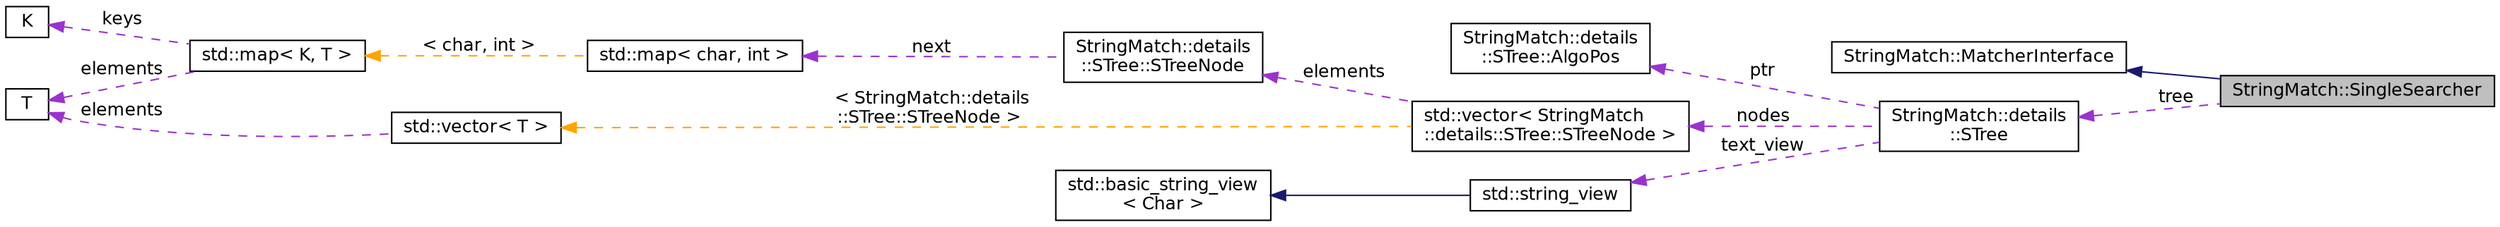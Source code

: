 digraph "StringMatch::SingleSearcher"
{
 // INTERACTIVE_SVG=YES
 // LATEX_PDF_SIZE
  edge [fontname="Helvetica",fontsize="12",labelfontname="Helvetica",labelfontsize="12"];
  node [fontname="Helvetica",fontsize="12",shape=record];
  rankdir="LR";
  Node1 [label="StringMatch::SingleSearcher",height=0.2,width=0.4,color="black", fillcolor="grey75", style="filled", fontcolor="black",tooltip="Searches for first occurrence of pattern in string Utilizes Ukkonen's compressed tree algorithm."];
  Node2 -> Node1 [dir="back",color="midnightblue",fontsize="12",style="solid",fontname="Helvetica"];
  Node2 [label="StringMatch::MatcherInterface",height=0.2,width=0.4,color="black", fillcolor="white", style="filled",URL="$a00901.html",tooltip="Interface for string matching algorithm."];
  Node3 -> Node1 [dir="back",color="darkorchid3",fontsize="12",style="dashed",label=" tree" ,fontname="Helvetica"];
  Node3 [label="StringMatch::details\l::STree",height=0.2,width=0.4,color="black", fillcolor="white", style="filled",URL="$a00885.html",tooltip="Compressed suffix tree Ukkonen's algorithm."];
  Node4 -> Node3 [dir="back",color="darkorchid3",fontsize="12",style="dashed",label=" ptr" ,fontname="Helvetica"];
  Node4 [label="StringMatch::details\l::STree::AlgoPos",height=0.2,width=0.4,color="black", fillcolor="white", style="filled",URL="$a00893.html",tooltip=" "];
  Node5 -> Node3 [dir="back",color="darkorchid3",fontsize="12",style="dashed",label=" nodes" ,fontname="Helvetica"];
  Node5 [label="std::vector\< StringMatch\l::details::STree::STreeNode \>",height=0.2,width=0.4,color="black", fillcolor="white", style="filled",tooltip=" "];
  Node6 -> Node5 [dir="back",color="darkorchid3",fontsize="12",style="dashed",label=" elements" ,fontname="Helvetica"];
  Node6 [label="StringMatch::details\l::STree::STreeNode",height=0.2,width=0.4,color="black", fillcolor="white", style="filled",URL="$a00889.html",tooltip=" "];
  Node7 -> Node6 [dir="back",color="darkorchid3",fontsize="12",style="dashed",label=" next" ,fontname="Helvetica"];
  Node7 [label="std::map\< char, int \>",height=0.2,width=0.4,color="black", fillcolor="white", style="filled",tooltip=" "];
  Node8 -> Node7 [dir="back",color="orange",fontsize="12",style="dashed",label=" \< char, int \>" ,fontname="Helvetica"];
  Node8 [label="std::map\< K, T \>",height=0.2,width=0.4,color="black", fillcolor="white", style="filled",tooltip=" "];
  Node9 -> Node8 [dir="back",color="darkorchid3",fontsize="12",style="dashed",label=" keys" ,fontname="Helvetica"];
  Node9 [label="K",height=0.2,width=0.4,color="black", fillcolor="white", style="filled",tooltip=" "];
  Node10 -> Node8 [dir="back",color="darkorchid3",fontsize="12",style="dashed",label=" elements" ,fontname="Helvetica"];
  Node10 [label="T",height=0.2,width=0.4,color="black", fillcolor="white", style="filled",tooltip=" "];
  Node11 -> Node5 [dir="back",color="orange",fontsize="12",style="dashed",label=" \< StringMatch::details\l::STree::STreeNode \>" ,fontname="Helvetica"];
  Node11 [label="std::vector\< T \>",height=0.2,width=0.4,color="black", fillcolor="white", style="filled",tooltip=" "];
  Node10 -> Node11 [dir="back",color="darkorchid3",fontsize="12",style="dashed",label=" elements" ,fontname="Helvetica"];
  Node12 -> Node3 [dir="back",color="darkorchid3",fontsize="12",style="dashed",label=" text_view" ,fontname="Helvetica"];
  Node12 [label="std::string_view",height=0.2,width=0.4,color="black", fillcolor="white", style="filled",tooltip=" "];
  Node13 -> Node12 [dir="back",color="midnightblue",fontsize="12",style="solid",fontname="Helvetica"];
  Node13 [label="std::basic_string_view\l\< Char \>",height=0.2,width=0.4,color="black", fillcolor="white", style="filled",tooltip=" "];
}
